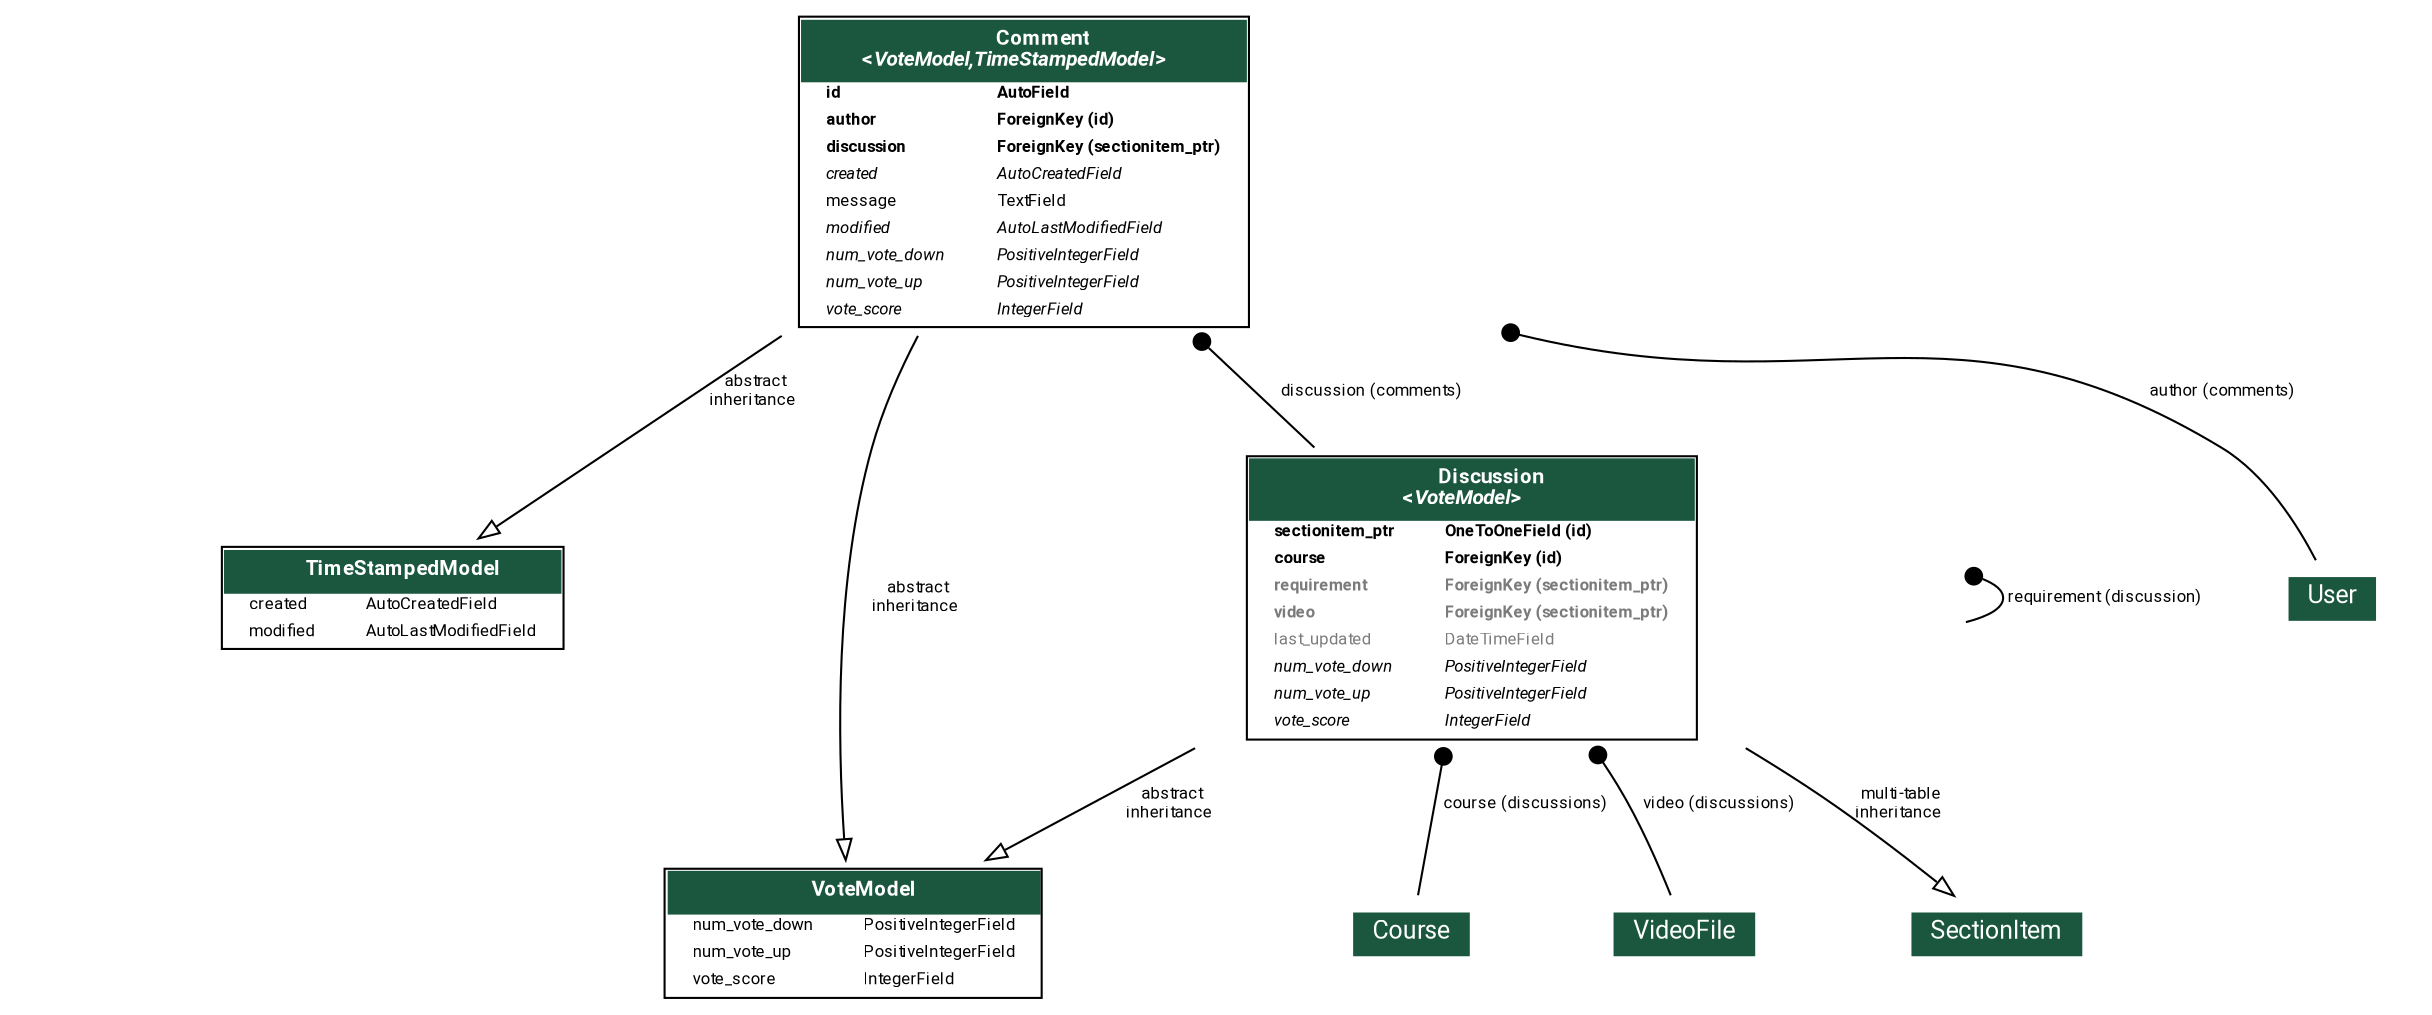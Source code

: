 digraph model_graph {
	graph [bb="0,0,1292.5,479",
		fontname=Roboto,
		fontsize=8,
		rankdir=TB,
		splines=true
	];
	node [fontname=Roboto,
		fontsize=8,
		label="\N",
		shape=plaintext
	];
	edge [fontname=Roboto,
		fontsize=8
	];
	model_utils_models_TimeStampedModel	[height=0.79167,
		label=<
    <TABLE BGCOLOR="white" BORDER="1" CELLBORDER="0" CELLSPACING="0">
    <TR><TD COLSPAN="2" CELLPADDING="5" ALIGN="CENTER" BGCOLOR="#1b563f">
    <FONT FACE="Roboto" COLOR="white" POINT-SIZE="10"><B>
    TimeStampedModel
    </B></FONT></TD></TR>
  
  
    <TR><TD ALIGN="LEFT" BORDER="0">
    <FONT FACE="Roboto">created</FONT>
    </TD><TD ALIGN="LEFT">
    <FONT FACE="Roboto">AutoCreatedField</FONT>
    </TD></TR>
  
  
  
    <TR><TD ALIGN="LEFT" BORDER="0">
    <FONT FACE="Roboto">modified</FONT>
    </TD><TD ALIGN="LEFT">
    <FONT FACE="Roboto">AutoLastModifiedField</FONT>
    </TD></TR>
  
  
    </TABLE>
    >,
		pos="184.5,196",
		width=5.125];
	vote_models_VoteModel	[height=0.97222,
		label=<
    <TABLE BGCOLOR="white" BORDER="1" CELLBORDER="0" CELLSPACING="0">
    <TR><TD COLSPAN="2" CELLPADDING="5" ALIGN="CENTER" BGCOLOR="#1b563f">
    <FONT FACE="Roboto" COLOR="white" POINT-SIZE="10"><B>
    VoteModel
    </B></FONT></TD></TR>
  
  
    <TR><TD ALIGN="LEFT" BORDER="0">
    <FONT FACE="Roboto">num_vote_down</FONT>
    </TD><TD ALIGN="LEFT">
    <FONT FACE="Roboto">PositiveIntegerField</FONT>
    </TD></TR>
  
  
  
    <TR><TD ALIGN="LEFT" BORDER="0">
    <FONT FACE="Roboto">num_vote_up</FONT>
    </TD><TD ALIGN="LEFT">
    <FONT FACE="Roboto">PositiveIntegerField</FONT>
    </TD></TR>
  
  
  
    <TR><TD ALIGN="LEFT" BORDER="0">
    <FONT FACE="Roboto">vote_score</FONT>
    </TD><TD ALIGN="LEFT">
    <FONT FACE="Roboto">IntegerField</FONT>
    </TD></TR>
  
  
    </TABLE>
    >,
		pos="405.5,35",
		width=5.5417];
	discussions_models_Discussion	[height=2,
		label=<
    <TABLE BGCOLOR="white" BORDER="1" CELLBORDER="0" CELLSPACING="0">
    <TR><TD COLSPAN="2" CELLPADDING="5" ALIGN="CENTER" BGCOLOR="#1b563f">
    <FONT FACE="Roboto" COLOR="white" POINT-SIZE="10"><B>
    Discussion<BR/>&lt;<FONT FACE="Roboto"><I>VoteModel</I></FONT>&gt;
    </B></FONT></TD></TR>
  
  
    <TR><TD ALIGN="LEFT" BORDER="0">
    <FONT FACE="Roboto"><B>sectionitem_ptr</B></FONT>
    </TD><TD ALIGN="LEFT">
    <FONT FACE="Roboto"><B>OneToOneField (id)</B></FONT>
    </TD></TR>
  
  
  
    <TR><TD ALIGN="LEFT" BORDER="0">
    <FONT FACE="Roboto"><B>course</B></FONT>
    </TD><TD ALIGN="LEFT">
    <FONT FACE="Roboto"><B>ForeignKey (id)</B></FONT>
    </TD></TR>
  
  
  
    <TR><TD ALIGN="LEFT" BORDER="0">
    <FONT COLOR="#7B7B7B" FACE="Roboto"><B>requirement</B></FONT>
    </TD><TD ALIGN="LEFT">
    <FONT COLOR="#7B7B7B" FACE="Roboto"><B>ForeignKey (sectionitem_ptr)</B></FONT>
    </TD></TR>
  
  
  
    <TR><TD ALIGN="LEFT" BORDER="0">
    <FONT COLOR="#7B7B7B" FACE="Roboto"><B>video</B></FONT>
    </TD><TD ALIGN="LEFT">
    <FONT COLOR="#7B7B7B" FACE="Roboto"><B>ForeignKey (sectionitem_ptr)</B></FONT>
    </TD></TR>
  
  
  
    <TR><TD ALIGN="LEFT" BORDER="0">
    <FONT COLOR="#7B7B7B" FACE="Roboto">last_updated</FONT>
    </TD><TD ALIGN="LEFT">
    <FONT COLOR="#7B7B7B" FACE="Roboto">DateTimeField</FONT>
    </TD></TR>
  
  
  
    <TR><TD ALIGN="LEFT" BORDER="0">
    <FONT FACE="Roboto"><I>num_vote_down</I></FONT>
    </TD><TD ALIGN="LEFT">
    <FONT FACE="Roboto"><I>PositiveIntegerField</I></FONT>
    </TD></TR>
  
  
  
    <TR><TD ALIGN="LEFT" BORDER="0">
    <FONT FACE="Roboto"><I>num_vote_up</I></FONT>
    </TD><TD ALIGN="LEFT">
    <FONT FACE="Roboto"><I>PositiveIntegerField</I></FONT>
    </TD></TR>
  
  
  
    <TR><TD ALIGN="LEFT" BORDER="0">
    <FONT FACE="Roboto"><I>vote_score</I></FONT>
    </TD><TD ALIGN="LEFT">
    <FONT FACE="Roboto"><I>IntegerField</I></FONT>
    </TD></TR>
  
  
    </TABLE>
    >,
		pos="743.5,196",
		width=6.5833];
	discussions_models_Discussion -> vote_models_VoteModel	[arrowhead=empty,
		arrowtail=none,
		dir=both,
		label=" abstract\ninheritance",
		lp="596,97",
		pos="e,477.4,69.822 592.79,124.1 556.57,107.07 519.22,89.495 487.49,74.57"];
	discussions_models_Discussion -> discussions_models_Discussion	[arrowhead=none,
		arrowtail=dot,
		dir=both,
		label=" requirement (discussion)",
		lp="1092.5,196",
		pos="s,980.28,207.85 988.79,205.11 995.01,202.58 998.5,199.54 998.5,196 998.5,191.07 991.75,187.12 980.28,184.15"];
	courses_models_Course	[height=0.5,
		label=<
  <TABLE BGCOLOR="white" BORDER="0" CELLBORDER="0" CELLSPACING="0">
  <TR><TD COLSPAN="2" CELLPADDING="4" ALIGN="CENTER" BGCOLOR="#1b563f">
  <FONT FACE="Roboto" POINT-SIZE="12" COLOR="white">Course</FONT>
  </TD></TR>
  </TABLE>
  >,
		pos="674.5,35",
		width=1.4167];
	discussions_models_Discussion -> courses_models_Course	[arrowhead=none,
		arrowtail=dot,
		dir=both,
		label=" course (discussions)",
		lp="754.5,97",
		pos="s,683.52,124.12 679.64,116.29 678.09,112.9 676.7,109.46 675.5,106 669.49,88.658 670.23,67.42 671.84,52.916"];
	videos_models_VideoFile	[height=0.5,
		label=<
  <TABLE BGCOLOR="white" BORDER="0" CELLBORDER="0" CELLSPACING="0">
  <TR><TD COLSPAN="2" CELLPADDING="4" ALIGN="CENTER" BGCOLOR="#1b563f">
  <FONT FACE="Roboto" POINT-SIZE="12" COLOR="white">VideoFile</FONT>
  </TD></TR>
  </TABLE>
  >,
		pos="855.5,35",
		width=1.7222];
	discussions_models_Discussion -> videos_models_VideoFile	[arrowhead=none,
		arrowtail=dot,
		dir=both,
		label=" video (discussions)",
		lp="918,97",
		pos="s,820.8,124.15 826.06,117.17 828.7,113.5 831.2,109.77 833.5,106 843.65,89.361 849.53,67.607 852.61,52.796"];
	courses_models_SectionItem	[height=0.5,
		label=<
  <TABLE BGCOLOR="white" BORDER="0" CELLBORDER="0" CELLSPACING="0">
  <TR><TD COLSPAN="2" CELLPADDING="4" ALIGN="CENTER" BGCOLOR="#1b563f">
  <FONT FACE="Roboto" POINT-SIZE="12" COLOR="white">SectionItem</FONT>
  </TD></TR>
  </TABLE>
  >,
		pos="1029.5,35",
		width=1.9444];
	discussions_models_Discussion -> courses_models_SectionItem	[arrowhead=empty,
		arrowtail=none,
		dir=both,
		label=" multi-table\ninheritance",
		lp="1058,97",
		pos="e,1025.8,52.966 974.91,124.01 982.85,118.45 990.42,112.46 997.5,106 1009.7,94.844 1017.6,78.093 1022.5,63.774"];
	discussions_models_Comment	[height=2.1806,
		label=<
    <TABLE BGCOLOR="white" BORDER="1" CELLBORDER="0" CELLSPACING="0">
    <TR><TD COLSPAN="2" CELLPADDING="5" ALIGN="CENTER" BGCOLOR="#1b563f">
    <FONT FACE="Roboto" COLOR="white" POINT-SIZE="10"><B>
    Comment<BR/>&lt;<FONT FACE="Roboto"><I>VoteModel,TimeStampedModel</I></FONT>&gt;
    </B></FONT></TD></TR>
  
  
    <TR><TD ALIGN="LEFT" BORDER="0">
    <FONT FACE="Roboto"><B>id</B></FONT>
    </TD><TD ALIGN="LEFT">
    <FONT FACE="Roboto"><B>AutoField</B></FONT>
    </TD></TR>
  
  
  
    <TR><TD ALIGN="LEFT" BORDER="0">
    <FONT FACE="Roboto"><B>author</B></FONT>
    </TD><TD ALIGN="LEFT">
    <FONT FACE="Roboto"><B>ForeignKey (id)</B></FONT>
    </TD></TR>
  
  
  
    <TR><TD ALIGN="LEFT" BORDER="0">
    <FONT FACE="Roboto"><B>discussion</B></FONT>
    </TD><TD ALIGN="LEFT">
    <FONT FACE="Roboto"><B>ForeignKey (sectionitem_ptr)</B></FONT>
    </TD></TR>
  
  
  
    <TR><TD ALIGN="LEFT" BORDER="0">
    <FONT FACE="Roboto"><I>created</I></FONT>
    </TD><TD ALIGN="LEFT">
    <FONT FACE="Roboto"><I>AutoCreatedField</I></FONT>
    </TD></TR>
  
  
  
    <TR><TD ALIGN="LEFT" BORDER="0">
    <FONT FACE="Roboto">message</FONT>
    </TD><TD ALIGN="LEFT">
    <FONT FACE="Roboto">TextField</FONT>
    </TD></TR>
  
  
  
    <TR><TD ALIGN="LEFT" BORDER="0">
    <FONT FACE="Roboto"><I>modified</I></FONT>
    </TD><TD ALIGN="LEFT">
    <FONT FACE="Roboto"><I>AutoLastModifiedField</I></FONT>
    </TD></TR>
  
  
  
    <TR><TD ALIGN="LEFT" BORDER="0">
    <FONT FACE="Roboto"><I>num_vote_down</I></FONT>
    </TD><TD ALIGN="LEFT">
    <FONT FACE="Roboto"><I>PositiveIntegerField</I></FONT>
    </TD></TR>
  
  
  
    <TR><TD ALIGN="LEFT" BORDER="0">
    <FONT FACE="Roboto"><I>num_vote_up</I></FONT>
    </TD><TD ALIGN="LEFT">
    <FONT FACE="Roboto"><I>PositiveIntegerField</I></FONT>
    </TD></TR>
  
  
  
    <TR><TD ALIGN="LEFT" BORDER="0">
    <FONT FACE="Roboto"><I>vote_score</I></FONT>
    </TD><TD ALIGN="LEFT">
    <FONT FACE="Roboto"><I>IntegerField</I></FONT>
    </TD></TR>
  
  
    </TABLE>
    >,
		pos="498.5,400.5",
		width=6.375];
	discussions_models_Comment -> model_utils_models_TimeStampedModel	[arrowhead=empty,
		arrowtail=none,
		dir=both,
		label=" abstract\ninheritance",
		lp="350,295",
		pos="e,211.95,224.2 337.25,322.01 327.37,316.17 317.71,310.15 308.5,304 276.7,282.76 244.09,254.31 220.3,232.08"];
	discussions_models_Comment -> vote_models_VoteModel	[arrowhead=empty,
		arrowtail=none,
		dir=both,
		label=" abstract\ninheritance",
		lp="456,196",
		pos="e,401.37,69.975 439.73,322.2 429.53,305.16 420.33,286.61 414.5,268 394.95,205.59 396.56,129.1 400.37,81.444"];
	discussions_models_Comment -> discussions_models_Discussion	[arrowhead=none,
		arrowtail=dot,
		dir=both,
		label=" discussion (comments)",
		lp="719.5,295",
		pos="s,592.17,322.08 599.05,316.39 618.6,300.24 638.91,283.45 657.92,267.74"];
	django_contrib_auth_models_User	[height=0.5,
		label=<
  <TABLE BGCOLOR="white" BORDER="0" CELLBORDER="0" CELLSPACING="0">
  <TR><TD COLSPAN="2" CELLPADDING="4" ALIGN="CENTER" BGCOLOR="#1b563f">
  <FONT FACE="Roboto" POINT-SIZE="12" COLOR="white">User</FONT>
  </TD></TR>
  </TABLE>
  >,
		pos="1248.5,196",
		width=1.2222];
	discussions_models_Comment -> django_contrib_auth_models_User	[arrowhead=none,
		arrowtail=dot,
		dir=both,
		label=" author (comments)",
		lp="1222.5,295",
		pos="s,727.86,324.17 736.6,322.2 736.9,322.13 737.2,322.07 737.5,322 937.73,278.18 1018,370.46 1195.5,268 1216.9,255.62 1232.4,230.73 \
1240.9,213.96"];
	"\n\n\n"	[height=0.5,
		pos="773.5,400.5",
		width=0.75];
}
